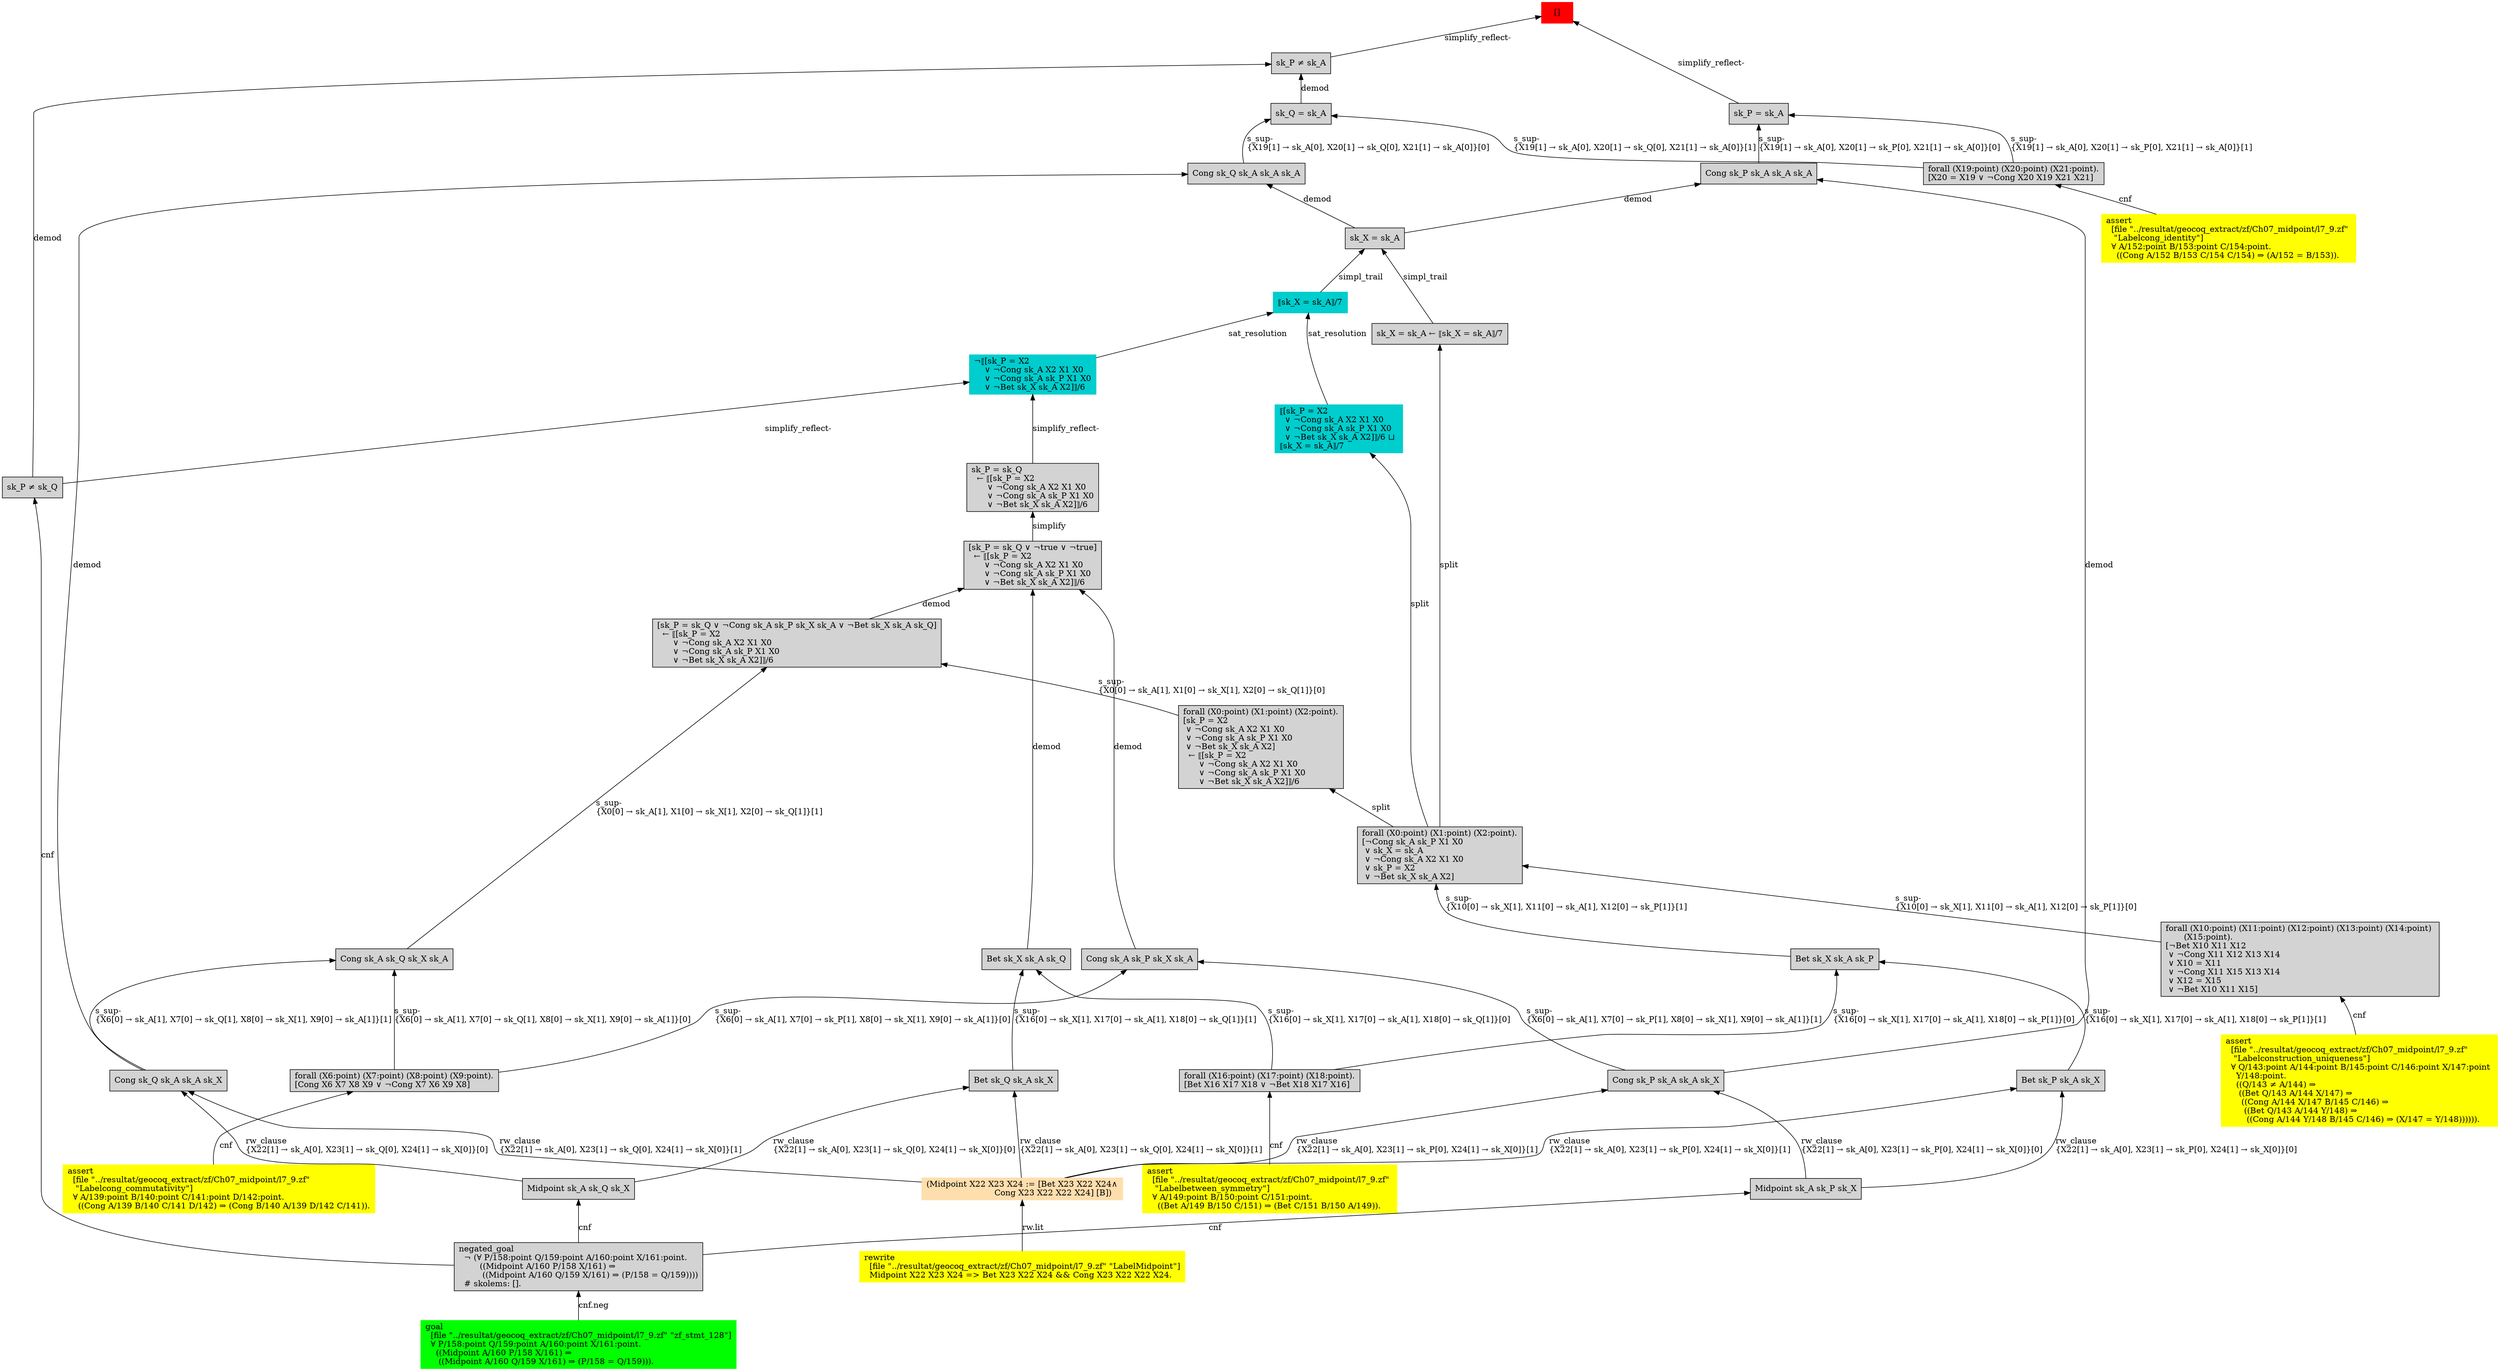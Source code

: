 digraph "unsat_graph" {
  vertex_0 [color=red, label="[]", shape=box, style=filled];
  vertex_0 -> vertex_1 [label="simplify_reflect-", dir="back"];
  vertex_1 [shape=box, label="sk_P ≠ sk_A\l", style=filled];
  vertex_1 -> vertex_2 [label="demod", dir="back"];
  vertex_2 [shape=box, label="sk_Q = sk_A\l", style=filled];
  vertex_2 -> vertex_3 [label="s_sup-\l\{X19[1] → sk_A[0], X20[1] → sk_Q[0], X21[1] → sk_A[0]\}[1]\l", dir="back"];
  vertex_3 [shape=box, label="forall (X19:point) (X20:point) (X21:point).\l[X20 = X19 ∨ ¬Cong X20 X19 X21 X21]\l", style=filled];
  vertex_3 -> vertex_4 [label="cnf", dir="back"];
  vertex_4 [color=yellow, shape=box, label="assert\l  [file \"../resultat/geocoq_extract/zf/Ch07_midpoint/l7_9.zf\" \l   \"Labelcong_identity\"]\l  ∀ A/152:point B/153:point C/154:point.\l    ((Cong A/152 B/153 C/154 C/154) ⇒ (A/152 = B/153)).\l", style=filled];
  vertex_2 -> vertex_5 [label="s_sup-\l\{X19[1] → sk_A[0], X20[1] → sk_Q[0], X21[1] → sk_A[0]\}[0]\l", dir="back"];
  vertex_5 [shape=box, label="Cong sk_Q sk_A sk_A sk_A\l", style=filled];
  vertex_5 -> vertex_6 [label="demod", dir="back"];
  vertex_6 [shape=box, label="sk_X = sk_A\l", style=filled];
  vertex_6 -> vertex_7 [label="simpl_trail", dir="back"];
  vertex_7 [color=cyan3, shape=box, label="⟦sk_X = sk_A⟧/7\l", style=filled];
  vertex_7 -> vertex_8 [label="sat_resolution", dir="back"];
  vertex_8 [color=cyan3, shape=box, label="¬⟦[sk_P = X2\l    ∨ ¬Cong sk_A X2 X1 X0\l    ∨ ¬Cong sk_A sk_P X1 X0\l    ∨ ¬Bet sk_X sk_A X2]⟧/6\l", style=filled];
  vertex_8 -> vertex_9 [label="simplify_reflect-", dir="back"];
  vertex_9 [shape=box, label="sk_P ≠ sk_Q\l", style=filled];
  vertex_9 -> vertex_10 [label="cnf", dir="back"];
  vertex_10 [shape=box, label="negated_goal\l  ¬ (∀ P/158:point Q/159:point A/160:point X/161:point.\l        ((Midpoint A/160 P/158 X/161) ⇒\l         ((Midpoint A/160 Q/159 X/161) ⇒ (P/158 = Q/159))))\l  # skolems: [].\l", style=filled];
  vertex_10 -> vertex_11 [label="cnf.neg", dir="back"];
  vertex_11 [color=green, shape=box, label="goal\l  [file \"../resultat/geocoq_extract/zf/Ch07_midpoint/l7_9.zf\" \"zf_stmt_128\"]\l  ∀ P/158:point Q/159:point A/160:point X/161:point.\l    ((Midpoint A/160 P/158 X/161) ⇒\l     ((Midpoint A/160 Q/159 X/161) ⇒ (P/158 = Q/159))).\l", style=filled];
  vertex_8 -> vertex_12 [label="simplify_reflect-", dir="back"];
  vertex_12 [shape=box, label="sk_P = sk_Q\l  ← ⟦[sk_P = X2\l      ∨ ¬Cong sk_A X2 X1 X0\l      ∨ ¬Cong sk_A sk_P X1 X0\l      ∨ ¬Bet sk_X sk_A X2]⟧/6\l", style=filled];
  vertex_12 -> vertex_13 [label="simplify", dir="back"];
  vertex_13 [shape=box, label="[sk_P = sk_Q ∨ ¬true ∨ ¬true]\l  ← ⟦[sk_P = X2\l      ∨ ¬Cong sk_A X2 X1 X0\l      ∨ ¬Cong sk_A sk_P X1 X0\l      ∨ ¬Bet sk_X sk_A X2]⟧/6\l", style=filled];
  vertex_13 -> vertex_14 [label="demod", dir="back"];
  vertex_14 [shape=box, label="Bet sk_X sk_A sk_Q\l", style=filled];
  vertex_14 -> vertex_15 [label="s_sup-\l\{X16[0] → sk_X[1], X17[0] → sk_A[1], X18[0] → sk_Q[1]\}[0]\l", dir="back"];
  vertex_15 [shape=box, label="forall (X16:point) (X17:point) (X18:point).\l[Bet X16 X17 X18 ∨ ¬Bet X18 X17 X16]\l", style=filled];
  vertex_15 -> vertex_16 [label="cnf", dir="back"];
  vertex_16 [color=yellow, shape=box, label="assert\l  [file \"../resultat/geocoq_extract/zf/Ch07_midpoint/l7_9.zf\" \l   \"Labelbetween_symmetry\"]\l  ∀ A/149:point B/150:point C/151:point.\l    ((Bet A/149 B/150 C/151) ⇒ (Bet C/151 B/150 A/149)).\l", style=filled];
  vertex_14 -> vertex_17 [label="s_sup-\l\{X16[0] → sk_X[1], X17[0] → sk_A[1], X18[0] → sk_Q[1]\}[1]\l", dir="back"];
  vertex_17 [shape=box, label="Bet sk_Q sk_A sk_X\l", style=filled];
  vertex_17 -> vertex_18 [label="rw_clause\l\{X22[1] → sk_A[0], X23[1] → sk_Q[0], X24[1] → sk_X[0]\}[1]\l", dir="back"];
  vertex_18 [color=navajowhite, shape=box, label="(Midpoint X22 X23 X24 := [Bet X23 X22 X24∧\l                          Cong X23 X22 X22 X24] [B])\l", style=filled];
  vertex_18 -> vertex_19 [label="rw.lit", dir="back"];
  vertex_19 [color=yellow, shape=box, label="rewrite\l  [file \"../resultat/geocoq_extract/zf/Ch07_midpoint/l7_9.zf\" \"LabelMidpoint\"]\l  Midpoint X22 X23 X24 =\> Bet X23 X22 X24 && Cong X23 X22 X22 X24.\l", style=filled];
  vertex_17 -> vertex_20 [label="rw_clause\l\{X22[1] → sk_A[0], X23[1] → sk_Q[0], X24[1] → sk_X[0]\}[0]\l", dir="back"];
  vertex_20 [shape=box, label="Midpoint sk_A sk_Q sk_X\l", style=filled];
  vertex_20 -> vertex_10 [label="cnf", dir="back"];
  vertex_13 -> vertex_21 [label="demod", dir="back"];
  vertex_21 [shape=box, label="Cong sk_A sk_P sk_X sk_A\l", style=filled];
  vertex_21 -> vertex_22 [label="s_sup-\l\{X6[0] → sk_A[1], X7[0] → sk_P[1], X8[0] → sk_X[1], X9[0] → sk_A[1]\}[0]\l", dir="back"];
  vertex_22 [shape=box, label="forall (X6:point) (X7:point) (X8:point) (X9:point).\l[Cong X6 X7 X8 X9 ∨ ¬Cong X7 X6 X9 X8]\l", style=filled];
  vertex_22 -> vertex_23 [label="cnf", dir="back"];
  vertex_23 [color=yellow, shape=box, label="assert\l  [file \"../resultat/geocoq_extract/zf/Ch07_midpoint/l7_9.zf\" \l   \"Labelcong_commutativity\"]\l  ∀ A/139:point B/140:point C/141:point D/142:point.\l    ((Cong A/139 B/140 C/141 D/142) ⇒ (Cong B/140 A/139 D/142 C/141)).\l", style=filled];
  vertex_21 -> vertex_24 [label="s_sup-\l\{X6[0] → sk_A[1], X7[0] → sk_P[1], X8[0] → sk_X[1], X9[0] → sk_A[1]\}[1]\l", dir="back"];
  vertex_24 [shape=box, label="Cong sk_P sk_A sk_A sk_X\l", style=filled];
  vertex_24 -> vertex_18 [label="rw_clause\l\{X22[1] → sk_A[0], X23[1] → sk_P[0], X24[1] → sk_X[0]\}[1]\l", dir="back"];
  vertex_24 -> vertex_25 [label="rw_clause\l\{X22[1] → sk_A[0], X23[1] → sk_P[0], X24[1] → sk_X[0]\}[0]\l", dir="back"];
  vertex_25 [shape=box, label="Midpoint sk_A sk_P sk_X\l", style=filled];
  vertex_25 -> vertex_10 [label="cnf", dir="back"];
  vertex_13 -> vertex_26 [label="demod", dir="back"];
  vertex_26 [shape=box, label="[sk_P = sk_Q ∨ ¬Cong sk_A sk_P sk_X sk_A ∨ ¬Bet sk_X sk_A sk_Q]\l  ← ⟦[sk_P = X2\l      ∨ ¬Cong sk_A X2 X1 X0\l      ∨ ¬Cong sk_A sk_P X1 X0\l      ∨ ¬Bet sk_X sk_A X2]⟧/6\l", style=filled];
  vertex_26 -> vertex_27 [label="s_sup-\l\{X0[0] → sk_A[1], X1[0] → sk_X[1], X2[0] → sk_Q[1]\}[0]\l", dir="back"];
  vertex_27 [shape=box, label="forall (X0:point) (X1:point) (X2:point).\l[sk_P = X2\l ∨ ¬Cong sk_A X2 X1 X0\l ∨ ¬Cong sk_A sk_P X1 X0\l ∨ ¬Bet sk_X sk_A X2]\l  ← ⟦[sk_P = X2\l      ∨ ¬Cong sk_A X2 X1 X0\l      ∨ ¬Cong sk_A sk_P X1 X0\l      ∨ ¬Bet sk_X sk_A X2]⟧/6\l", style=filled];
  vertex_27 -> vertex_28 [label="split", dir="back"];
  vertex_28 [shape=box, label="forall (X0:point) (X1:point) (X2:point).\l[¬Cong sk_A sk_P X1 X0\l ∨ sk_X = sk_A\l ∨ ¬Cong sk_A X2 X1 X0\l ∨ sk_P = X2\l ∨ ¬Bet sk_X sk_A X2]\l", style=filled];
  vertex_28 -> vertex_29 [label="s_sup-\l\{X10[0] → sk_X[1], X11[0] → sk_A[1], X12[0] → sk_P[1]\}[0]\l", dir="back"];
  vertex_29 [shape=box, label="forall (X10:point) (X11:point) (X12:point) (X13:point) (X14:point) \l       (X15:point).\l[¬Bet X10 X11 X12\l ∨ ¬Cong X11 X12 X13 X14\l ∨ X10 = X11\l ∨ ¬Cong X11 X15 X13 X14\l ∨ X12 = X15\l ∨ ¬Bet X10 X11 X15]\l", style=filled];
  vertex_29 -> vertex_30 [label="cnf", dir="back"];
  vertex_30 [color=yellow, shape=box, label="assert\l  [file \"../resultat/geocoq_extract/zf/Ch07_midpoint/l7_9.zf\" \l   \"Labelconstruction_uniqueness\"]\l  ∀ Q/143:point A/144:point B/145:point C/146:point X/147:point \l    Y/148:point.\l    ((Q/143 ≠ A/144) ⇒\l     ((Bet Q/143 A/144 X/147) ⇒\l      ((Cong A/144 X/147 B/145 C/146) ⇒\l       ((Bet Q/143 A/144 Y/148) ⇒\l        ((Cong A/144 Y/148 B/145 C/146) ⇒ (X/147 = Y/148)))))).\l", style=filled];
  vertex_28 -> vertex_31 [label="s_sup-\l\{X10[0] → sk_X[1], X11[0] → sk_A[1], X12[0] → sk_P[1]\}[1]\l", dir="back"];
  vertex_31 [shape=box, label="Bet sk_X sk_A sk_P\l", style=filled];
  vertex_31 -> vertex_15 [label="s_sup-\l\{X16[0] → sk_X[1], X17[0] → sk_A[1], X18[0] → sk_P[1]\}[0]\l", dir="back"];
  vertex_31 -> vertex_32 [label="s_sup-\l\{X16[0] → sk_X[1], X17[0] → sk_A[1], X18[0] → sk_P[1]\}[1]\l", dir="back"];
  vertex_32 [shape=box, label="Bet sk_P sk_A sk_X\l", style=filled];
  vertex_32 -> vertex_18 [label="rw_clause\l\{X22[1] → sk_A[0], X23[1] → sk_P[0], X24[1] → sk_X[0]\}[1]\l", dir="back"];
  vertex_32 -> vertex_25 [label="rw_clause\l\{X22[1] → sk_A[0], X23[1] → sk_P[0], X24[1] → sk_X[0]\}[0]\l", dir="back"];
  vertex_26 -> vertex_33 [label="s_sup-\l\{X0[0] → sk_A[1], X1[0] → sk_X[1], X2[0] → sk_Q[1]\}[1]\l", dir="back"];
  vertex_33 [shape=box, label="Cong sk_A sk_Q sk_X sk_A\l", style=filled];
  vertex_33 -> vertex_22 [label="s_sup-\l\{X6[0] → sk_A[1], X7[0] → sk_Q[1], X8[0] → sk_X[1], X9[0] → sk_A[1]\}[0]\l", dir="back"];
  vertex_33 -> vertex_34 [label="s_sup-\l\{X6[0] → sk_A[1], X7[0] → sk_Q[1], X8[0] → sk_X[1], X9[0] → sk_A[1]\}[1]\l", dir="back"];
  vertex_34 [shape=box, label="Cong sk_Q sk_A sk_A sk_X\l", style=filled];
  vertex_34 -> vertex_18 [label="rw_clause\l\{X22[1] → sk_A[0], X23[1] → sk_Q[0], X24[1] → sk_X[0]\}[1]\l", dir="back"];
  vertex_34 -> vertex_20 [label="rw_clause\l\{X22[1] → sk_A[0], X23[1] → sk_Q[0], X24[1] → sk_X[0]\}[0]\l", dir="back"];
  vertex_7 -> vertex_35 [label="sat_resolution", dir="back"];
  vertex_35 [color=cyan3, shape=box, label="⟦[sk_P = X2\l  ∨ ¬Cong sk_A X2 X1 X0\l  ∨ ¬Cong sk_A sk_P X1 X0\l  ∨ ¬Bet sk_X sk_A X2]⟧/6 ⊔ \l⟦sk_X = sk_A⟧/7\l", style=filled];
  vertex_35 -> vertex_28 [label="split", dir="back"];
  vertex_6 -> vertex_36 [label="simpl_trail", dir="back"];
  vertex_36 [shape=box, label="sk_X = sk_A ← ⟦sk_X = sk_A⟧/7\l", style=filled];
  vertex_36 -> vertex_28 [label="split", dir="back"];
  vertex_5 -> vertex_34 [label="demod", dir="back"];
  vertex_1 -> vertex_9 [label="demod", dir="back"];
  vertex_0 -> vertex_37 [label="simplify_reflect-", dir="back"];
  vertex_37 [shape=box, label="sk_P = sk_A\l", style=filled];
  vertex_37 -> vertex_3 [label="s_sup-\l\{X19[1] → sk_A[0], X20[1] → sk_P[0], X21[1] → sk_A[0]\}[1]\l", dir="back"];
  vertex_37 -> vertex_38 [label="s_sup-\l\{X19[1] → sk_A[0], X20[1] → sk_P[0], X21[1] → sk_A[0]\}[0]\l", dir="back"];
  vertex_38 [shape=box, label="Cong sk_P sk_A sk_A sk_A\l", style=filled];
  vertex_38 -> vertex_6 [label="demod", dir="back"];
  vertex_38 -> vertex_24 [label="demod", dir="back"];
  }


